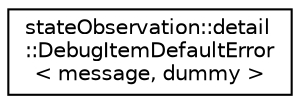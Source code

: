 digraph "Graphical Class Hierarchy"
{
 // LATEX_PDF_SIZE
  edge [fontname="Helvetica",fontsize="10",labelfontname="Helvetica",labelfontsize="10"];
  node [fontname="Helvetica",fontsize="10",shape=record];
  rankdir="LR";
  Node0 [label="stateObservation::detail\l::DebugItemDefaultError\l\< message, dummy \>",height=0.2,width=0.4,color="black", fillcolor="white", style="filled",URL="$classstateObservation_1_1detail_1_1DebugItemDefaultError_3_01message_00_01dummy_01_4.html",tooltip=" "];
}
